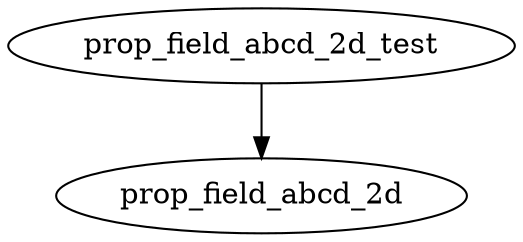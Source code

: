 /* Created by mdot for Matlab */
digraph m2html {
  prop_field_abcd_2d_test -> prop_field_abcd_2d;

  prop_field_abcd_2d [URL="prop_field_abcd_2d.html"];
  prop_field_abcd_2d_test [URL="prop_field_abcd_2d_test.html"];
}